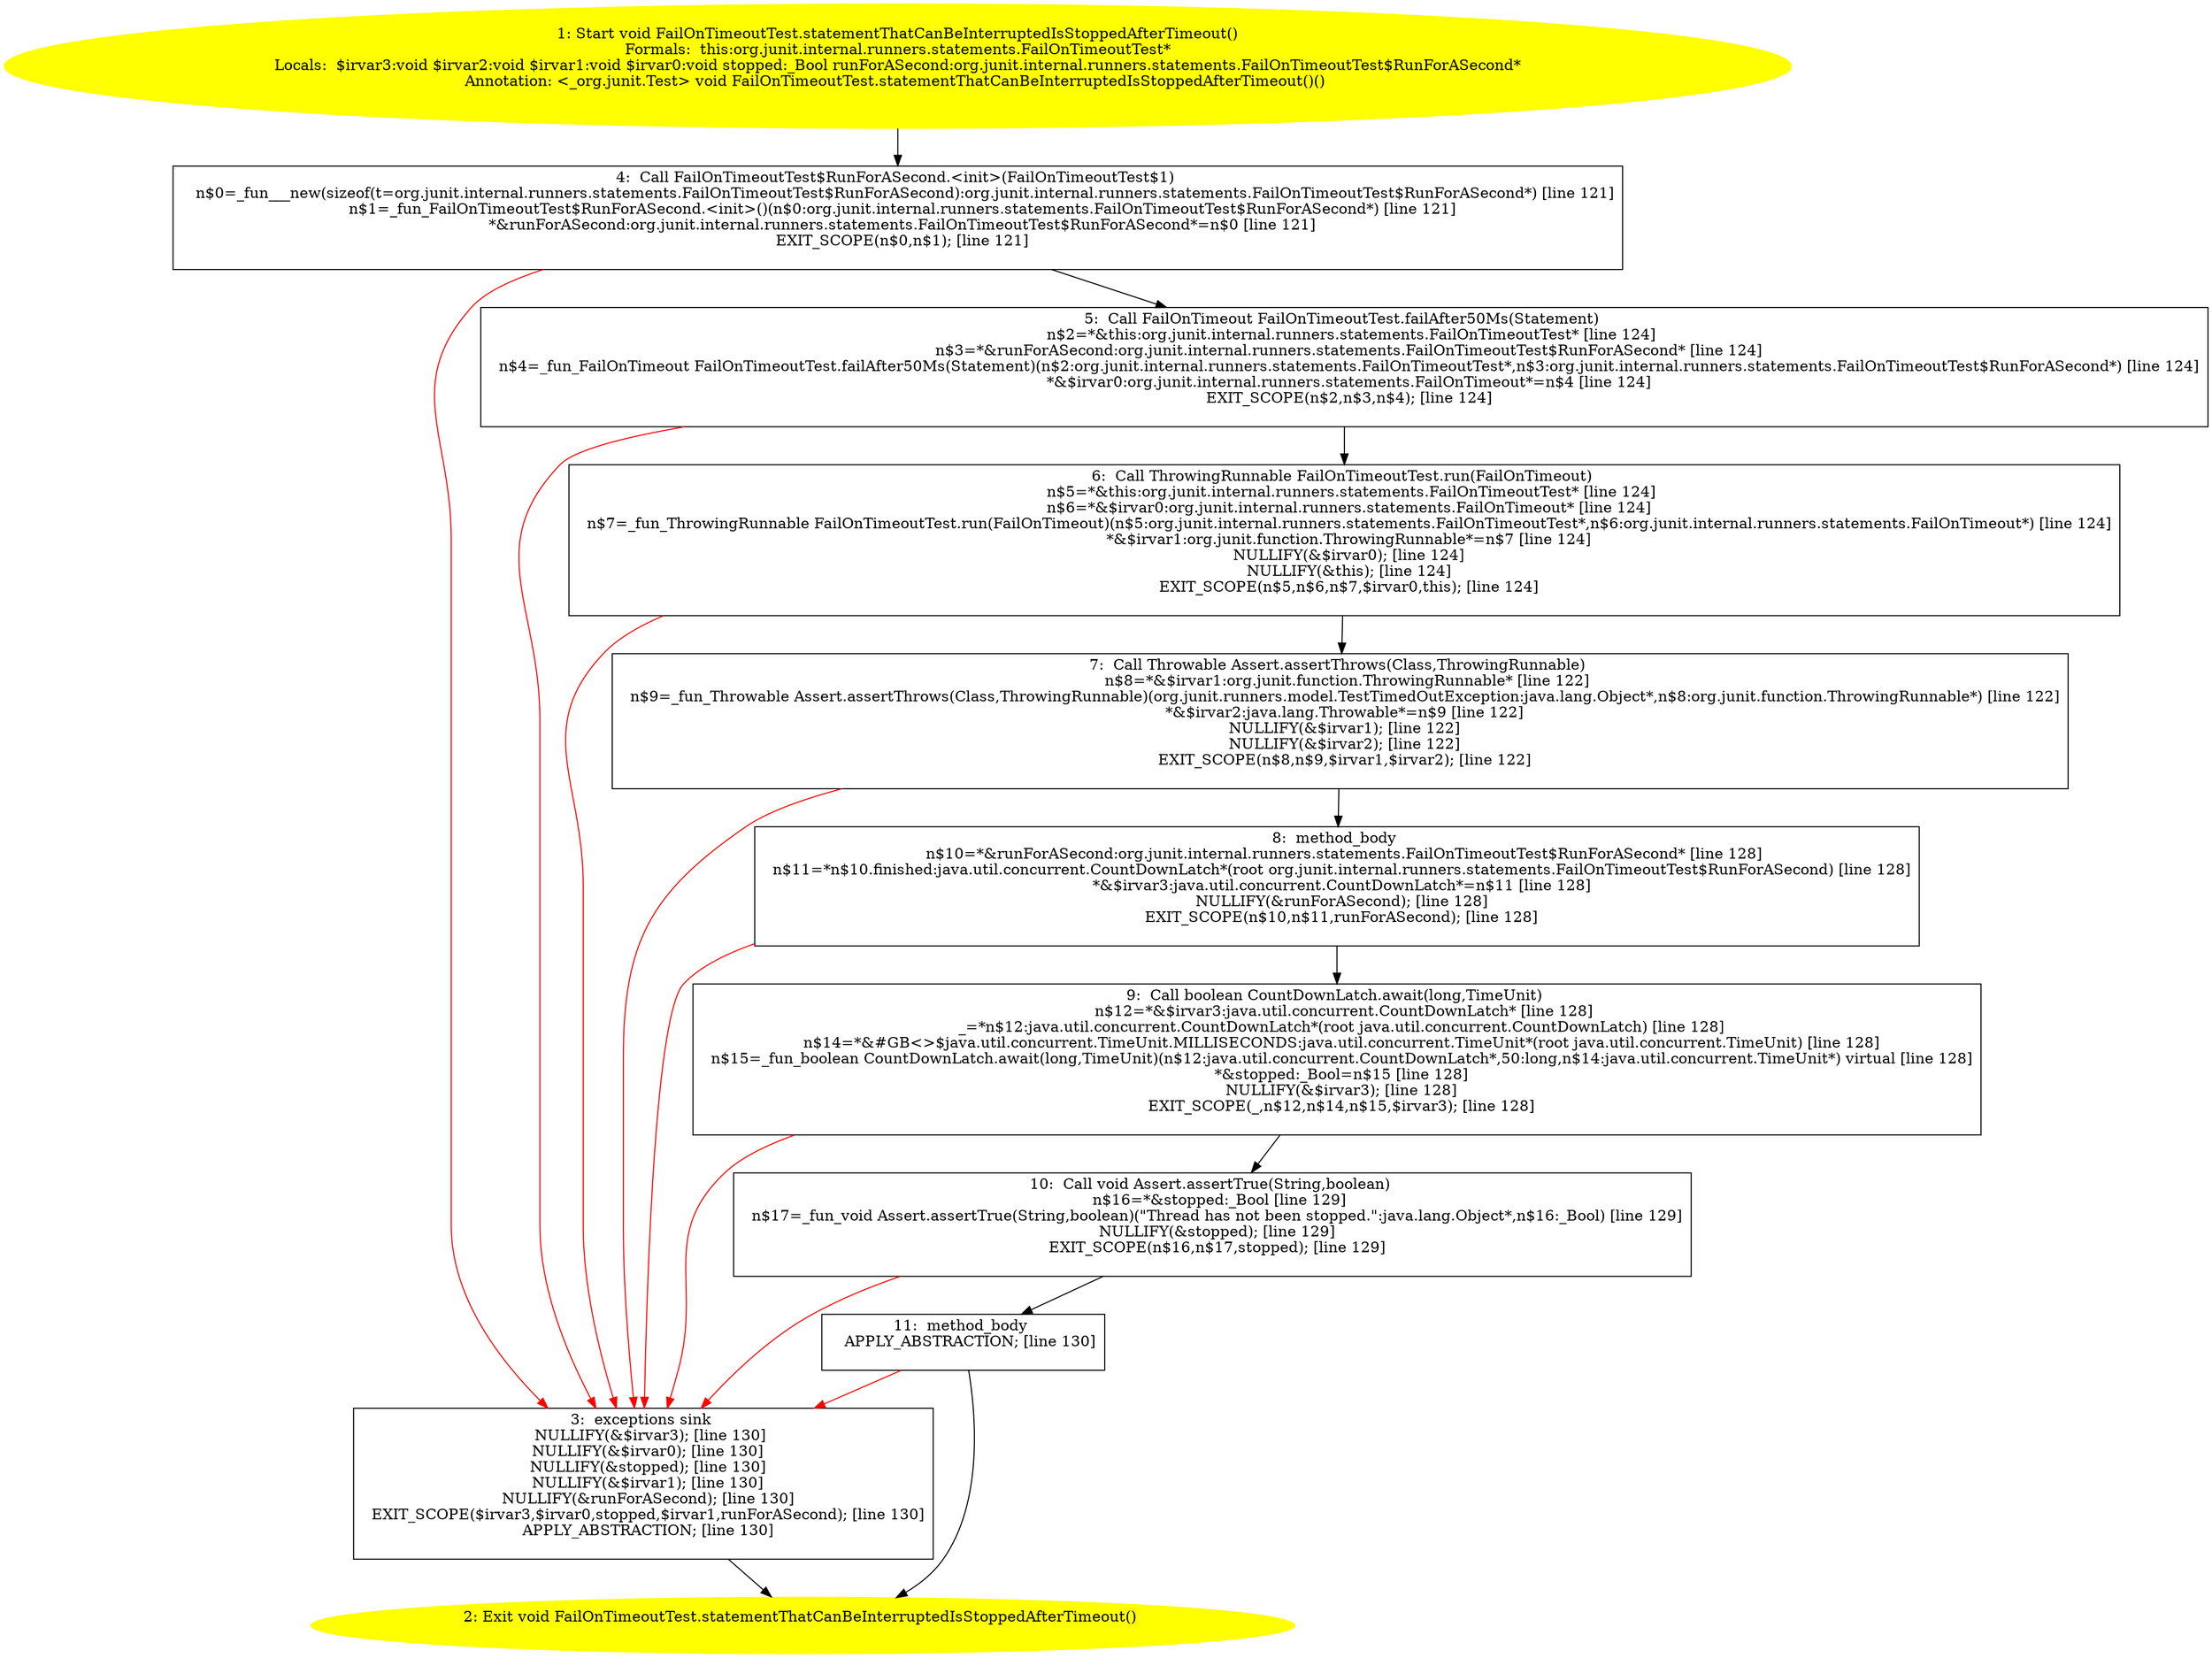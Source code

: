/* @generated */
digraph cfg {
"org.junit.internal.runners.statements.FailOnTimeoutTest.statementThatCanBeInterruptedIsStoppedAfterT.8c4b8e61060de552b0cd2945fc14dd75_1" [label="1: Start void FailOnTimeoutTest.statementThatCanBeInterruptedIsStoppedAfterTimeout()\nFormals:  this:org.junit.internal.runners.statements.FailOnTimeoutTest*\nLocals:  $irvar3:void $irvar2:void $irvar1:void $irvar0:void stopped:_Bool runForASecond:org.junit.internal.runners.statements.FailOnTimeoutTest$RunForASecond*\nAnnotation: <_org.junit.Test> void FailOnTimeoutTest.statementThatCanBeInterruptedIsStoppedAfterTimeout()() \n  " color=yellow style=filled]
	

	 "org.junit.internal.runners.statements.FailOnTimeoutTest.statementThatCanBeInterruptedIsStoppedAfterT.8c4b8e61060de552b0cd2945fc14dd75_1" -> "org.junit.internal.runners.statements.FailOnTimeoutTest.statementThatCanBeInterruptedIsStoppedAfterT.8c4b8e61060de552b0cd2945fc14dd75_4" ;
"org.junit.internal.runners.statements.FailOnTimeoutTest.statementThatCanBeInterruptedIsStoppedAfterT.8c4b8e61060de552b0cd2945fc14dd75_2" [label="2: Exit void FailOnTimeoutTest.statementThatCanBeInterruptedIsStoppedAfterTimeout() \n  " color=yellow style=filled]
	

"org.junit.internal.runners.statements.FailOnTimeoutTest.statementThatCanBeInterruptedIsStoppedAfterT.8c4b8e61060de552b0cd2945fc14dd75_3" [label="3:  exceptions sink \n   NULLIFY(&$irvar3); [line 130]\n  NULLIFY(&$irvar0); [line 130]\n  NULLIFY(&stopped); [line 130]\n  NULLIFY(&$irvar1); [line 130]\n  NULLIFY(&runForASecond); [line 130]\n  EXIT_SCOPE($irvar3,$irvar0,stopped,$irvar1,runForASecond); [line 130]\n  APPLY_ABSTRACTION; [line 130]\n " shape="box"]
	

	 "org.junit.internal.runners.statements.FailOnTimeoutTest.statementThatCanBeInterruptedIsStoppedAfterT.8c4b8e61060de552b0cd2945fc14dd75_3" -> "org.junit.internal.runners.statements.FailOnTimeoutTest.statementThatCanBeInterruptedIsStoppedAfterT.8c4b8e61060de552b0cd2945fc14dd75_2" ;
"org.junit.internal.runners.statements.FailOnTimeoutTest.statementThatCanBeInterruptedIsStoppedAfterT.8c4b8e61060de552b0cd2945fc14dd75_4" [label="4:  Call FailOnTimeoutTest$RunForASecond.<init>(FailOnTimeoutTest$1) \n   n$0=_fun___new(sizeof(t=org.junit.internal.runners.statements.FailOnTimeoutTest$RunForASecond):org.junit.internal.runners.statements.FailOnTimeoutTest$RunForASecond*) [line 121]\n  n$1=_fun_FailOnTimeoutTest$RunForASecond.<init>()(n$0:org.junit.internal.runners.statements.FailOnTimeoutTest$RunForASecond*) [line 121]\n  *&runForASecond:org.junit.internal.runners.statements.FailOnTimeoutTest$RunForASecond*=n$0 [line 121]\n  EXIT_SCOPE(n$0,n$1); [line 121]\n " shape="box"]
	

	 "org.junit.internal.runners.statements.FailOnTimeoutTest.statementThatCanBeInterruptedIsStoppedAfterT.8c4b8e61060de552b0cd2945fc14dd75_4" -> "org.junit.internal.runners.statements.FailOnTimeoutTest.statementThatCanBeInterruptedIsStoppedAfterT.8c4b8e61060de552b0cd2945fc14dd75_5" ;
	 "org.junit.internal.runners.statements.FailOnTimeoutTest.statementThatCanBeInterruptedIsStoppedAfterT.8c4b8e61060de552b0cd2945fc14dd75_4" -> "org.junit.internal.runners.statements.FailOnTimeoutTest.statementThatCanBeInterruptedIsStoppedAfterT.8c4b8e61060de552b0cd2945fc14dd75_3" [color="red" ];
"org.junit.internal.runners.statements.FailOnTimeoutTest.statementThatCanBeInterruptedIsStoppedAfterT.8c4b8e61060de552b0cd2945fc14dd75_5" [label="5:  Call FailOnTimeout FailOnTimeoutTest.failAfter50Ms(Statement) \n   n$2=*&this:org.junit.internal.runners.statements.FailOnTimeoutTest* [line 124]\n  n$3=*&runForASecond:org.junit.internal.runners.statements.FailOnTimeoutTest$RunForASecond* [line 124]\n  n$4=_fun_FailOnTimeout FailOnTimeoutTest.failAfter50Ms(Statement)(n$2:org.junit.internal.runners.statements.FailOnTimeoutTest*,n$3:org.junit.internal.runners.statements.FailOnTimeoutTest$RunForASecond*) [line 124]\n  *&$irvar0:org.junit.internal.runners.statements.FailOnTimeout*=n$4 [line 124]\n  EXIT_SCOPE(n$2,n$3,n$4); [line 124]\n " shape="box"]
	

	 "org.junit.internal.runners.statements.FailOnTimeoutTest.statementThatCanBeInterruptedIsStoppedAfterT.8c4b8e61060de552b0cd2945fc14dd75_5" -> "org.junit.internal.runners.statements.FailOnTimeoutTest.statementThatCanBeInterruptedIsStoppedAfterT.8c4b8e61060de552b0cd2945fc14dd75_6" ;
	 "org.junit.internal.runners.statements.FailOnTimeoutTest.statementThatCanBeInterruptedIsStoppedAfterT.8c4b8e61060de552b0cd2945fc14dd75_5" -> "org.junit.internal.runners.statements.FailOnTimeoutTest.statementThatCanBeInterruptedIsStoppedAfterT.8c4b8e61060de552b0cd2945fc14dd75_3" [color="red" ];
"org.junit.internal.runners.statements.FailOnTimeoutTest.statementThatCanBeInterruptedIsStoppedAfterT.8c4b8e61060de552b0cd2945fc14dd75_6" [label="6:  Call ThrowingRunnable FailOnTimeoutTest.run(FailOnTimeout) \n   n$5=*&this:org.junit.internal.runners.statements.FailOnTimeoutTest* [line 124]\n  n$6=*&$irvar0:org.junit.internal.runners.statements.FailOnTimeout* [line 124]\n  n$7=_fun_ThrowingRunnable FailOnTimeoutTest.run(FailOnTimeout)(n$5:org.junit.internal.runners.statements.FailOnTimeoutTest*,n$6:org.junit.internal.runners.statements.FailOnTimeout*) [line 124]\n  *&$irvar1:org.junit.function.ThrowingRunnable*=n$7 [line 124]\n  NULLIFY(&$irvar0); [line 124]\n  NULLIFY(&this); [line 124]\n  EXIT_SCOPE(n$5,n$6,n$7,$irvar0,this); [line 124]\n " shape="box"]
	

	 "org.junit.internal.runners.statements.FailOnTimeoutTest.statementThatCanBeInterruptedIsStoppedAfterT.8c4b8e61060de552b0cd2945fc14dd75_6" -> "org.junit.internal.runners.statements.FailOnTimeoutTest.statementThatCanBeInterruptedIsStoppedAfterT.8c4b8e61060de552b0cd2945fc14dd75_7" ;
	 "org.junit.internal.runners.statements.FailOnTimeoutTest.statementThatCanBeInterruptedIsStoppedAfterT.8c4b8e61060de552b0cd2945fc14dd75_6" -> "org.junit.internal.runners.statements.FailOnTimeoutTest.statementThatCanBeInterruptedIsStoppedAfterT.8c4b8e61060de552b0cd2945fc14dd75_3" [color="red" ];
"org.junit.internal.runners.statements.FailOnTimeoutTest.statementThatCanBeInterruptedIsStoppedAfterT.8c4b8e61060de552b0cd2945fc14dd75_7" [label="7:  Call Throwable Assert.assertThrows(Class,ThrowingRunnable) \n   n$8=*&$irvar1:org.junit.function.ThrowingRunnable* [line 122]\n  n$9=_fun_Throwable Assert.assertThrows(Class,ThrowingRunnable)(org.junit.runners.model.TestTimedOutException:java.lang.Object*,n$8:org.junit.function.ThrowingRunnable*) [line 122]\n  *&$irvar2:java.lang.Throwable*=n$9 [line 122]\n  NULLIFY(&$irvar1); [line 122]\n  NULLIFY(&$irvar2); [line 122]\n  EXIT_SCOPE(n$8,n$9,$irvar1,$irvar2); [line 122]\n " shape="box"]
	

	 "org.junit.internal.runners.statements.FailOnTimeoutTest.statementThatCanBeInterruptedIsStoppedAfterT.8c4b8e61060de552b0cd2945fc14dd75_7" -> "org.junit.internal.runners.statements.FailOnTimeoutTest.statementThatCanBeInterruptedIsStoppedAfterT.8c4b8e61060de552b0cd2945fc14dd75_8" ;
	 "org.junit.internal.runners.statements.FailOnTimeoutTest.statementThatCanBeInterruptedIsStoppedAfterT.8c4b8e61060de552b0cd2945fc14dd75_7" -> "org.junit.internal.runners.statements.FailOnTimeoutTest.statementThatCanBeInterruptedIsStoppedAfterT.8c4b8e61060de552b0cd2945fc14dd75_3" [color="red" ];
"org.junit.internal.runners.statements.FailOnTimeoutTest.statementThatCanBeInterruptedIsStoppedAfterT.8c4b8e61060de552b0cd2945fc14dd75_8" [label="8:  method_body \n   n$10=*&runForASecond:org.junit.internal.runners.statements.FailOnTimeoutTest$RunForASecond* [line 128]\n  n$11=*n$10.finished:java.util.concurrent.CountDownLatch*(root org.junit.internal.runners.statements.FailOnTimeoutTest$RunForASecond) [line 128]\n  *&$irvar3:java.util.concurrent.CountDownLatch*=n$11 [line 128]\n  NULLIFY(&runForASecond); [line 128]\n  EXIT_SCOPE(n$10,n$11,runForASecond); [line 128]\n " shape="box"]
	

	 "org.junit.internal.runners.statements.FailOnTimeoutTest.statementThatCanBeInterruptedIsStoppedAfterT.8c4b8e61060de552b0cd2945fc14dd75_8" -> "org.junit.internal.runners.statements.FailOnTimeoutTest.statementThatCanBeInterruptedIsStoppedAfterT.8c4b8e61060de552b0cd2945fc14dd75_9" ;
	 "org.junit.internal.runners.statements.FailOnTimeoutTest.statementThatCanBeInterruptedIsStoppedAfterT.8c4b8e61060de552b0cd2945fc14dd75_8" -> "org.junit.internal.runners.statements.FailOnTimeoutTest.statementThatCanBeInterruptedIsStoppedAfterT.8c4b8e61060de552b0cd2945fc14dd75_3" [color="red" ];
"org.junit.internal.runners.statements.FailOnTimeoutTest.statementThatCanBeInterruptedIsStoppedAfterT.8c4b8e61060de552b0cd2945fc14dd75_9" [label="9:  Call boolean CountDownLatch.await(long,TimeUnit) \n   n$12=*&$irvar3:java.util.concurrent.CountDownLatch* [line 128]\n  _=*n$12:java.util.concurrent.CountDownLatch*(root java.util.concurrent.CountDownLatch) [line 128]\n  n$14=*&#GB<>$java.util.concurrent.TimeUnit.MILLISECONDS:java.util.concurrent.TimeUnit*(root java.util.concurrent.TimeUnit) [line 128]\n  n$15=_fun_boolean CountDownLatch.await(long,TimeUnit)(n$12:java.util.concurrent.CountDownLatch*,50:long,n$14:java.util.concurrent.TimeUnit*) virtual [line 128]\n  *&stopped:_Bool=n$15 [line 128]\n  NULLIFY(&$irvar3); [line 128]\n  EXIT_SCOPE(_,n$12,n$14,n$15,$irvar3); [line 128]\n " shape="box"]
	

	 "org.junit.internal.runners.statements.FailOnTimeoutTest.statementThatCanBeInterruptedIsStoppedAfterT.8c4b8e61060de552b0cd2945fc14dd75_9" -> "org.junit.internal.runners.statements.FailOnTimeoutTest.statementThatCanBeInterruptedIsStoppedAfterT.8c4b8e61060de552b0cd2945fc14dd75_10" ;
	 "org.junit.internal.runners.statements.FailOnTimeoutTest.statementThatCanBeInterruptedIsStoppedAfterT.8c4b8e61060de552b0cd2945fc14dd75_9" -> "org.junit.internal.runners.statements.FailOnTimeoutTest.statementThatCanBeInterruptedIsStoppedAfterT.8c4b8e61060de552b0cd2945fc14dd75_3" [color="red" ];
"org.junit.internal.runners.statements.FailOnTimeoutTest.statementThatCanBeInterruptedIsStoppedAfterT.8c4b8e61060de552b0cd2945fc14dd75_10" [label="10:  Call void Assert.assertTrue(String,boolean) \n   n$16=*&stopped:_Bool [line 129]\n  n$17=_fun_void Assert.assertTrue(String,boolean)(\"Thread has not been stopped.\":java.lang.Object*,n$16:_Bool) [line 129]\n  NULLIFY(&stopped); [line 129]\n  EXIT_SCOPE(n$16,n$17,stopped); [line 129]\n " shape="box"]
	

	 "org.junit.internal.runners.statements.FailOnTimeoutTest.statementThatCanBeInterruptedIsStoppedAfterT.8c4b8e61060de552b0cd2945fc14dd75_10" -> "org.junit.internal.runners.statements.FailOnTimeoutTest.statementThatCanBeInterruptedIsStoppedAfterT.8c4b8e61060de552b0cd2945fc14dd75_11" ;
	 "org.junit.internal.runners.statements.FailOnTimeoutTest.statementThatCanBeInterruptedIsStoppedAfterT.8c4b8e61060de552b0cd2945fc14dd75_10" -> "org.junit.internal.runners.statements.FailOnTimeoutTest.statementThatCanBeInterruptedIsStoppedAfterT.8c4b8e61060de552b0cd2945fc14dd75_3" [color="red" ];
"org.junit.internal.runners.statements.FailOnTimeoutTest.statementThatCanBeInterruptedIsStoppedAfterT.8c4b8e61060de552b0cd2945fc14dd75_11" [label="11:  method_body \n   APPLY_ABSTRACTION; [line 130]\n " shape="box"]
	

	 "org.junit.internal.runners.statements.FailOnTimeoutTest.statementThatCanBeInterruptedIsStoppedAfterT.8c4b8e61060de552b0cd2945fc14dd75_11" -> "org.junit.internal.runners.statements.FailOnTimeoutTest.statementThatCanBeInterruptedIsStoppedAfterT.8c4b8e61060de552b0cd2945fc14dd75_2" ;
	 "org.junit.internal.runners.statements.FailOnTimeoutTest.statementThatCanBeInterruptedIsStoppedAfterT.8c4b8e61060de552b0cd2945fc14dd75_11" -> "org.junit.internal.runners.statements.FailOnTimeoutTest.statementThatCanBeInterruptedIsStoppedAfterT.8c4b8e61060de552b0cd2945fc14dd75_3" [color="red" ];
}
